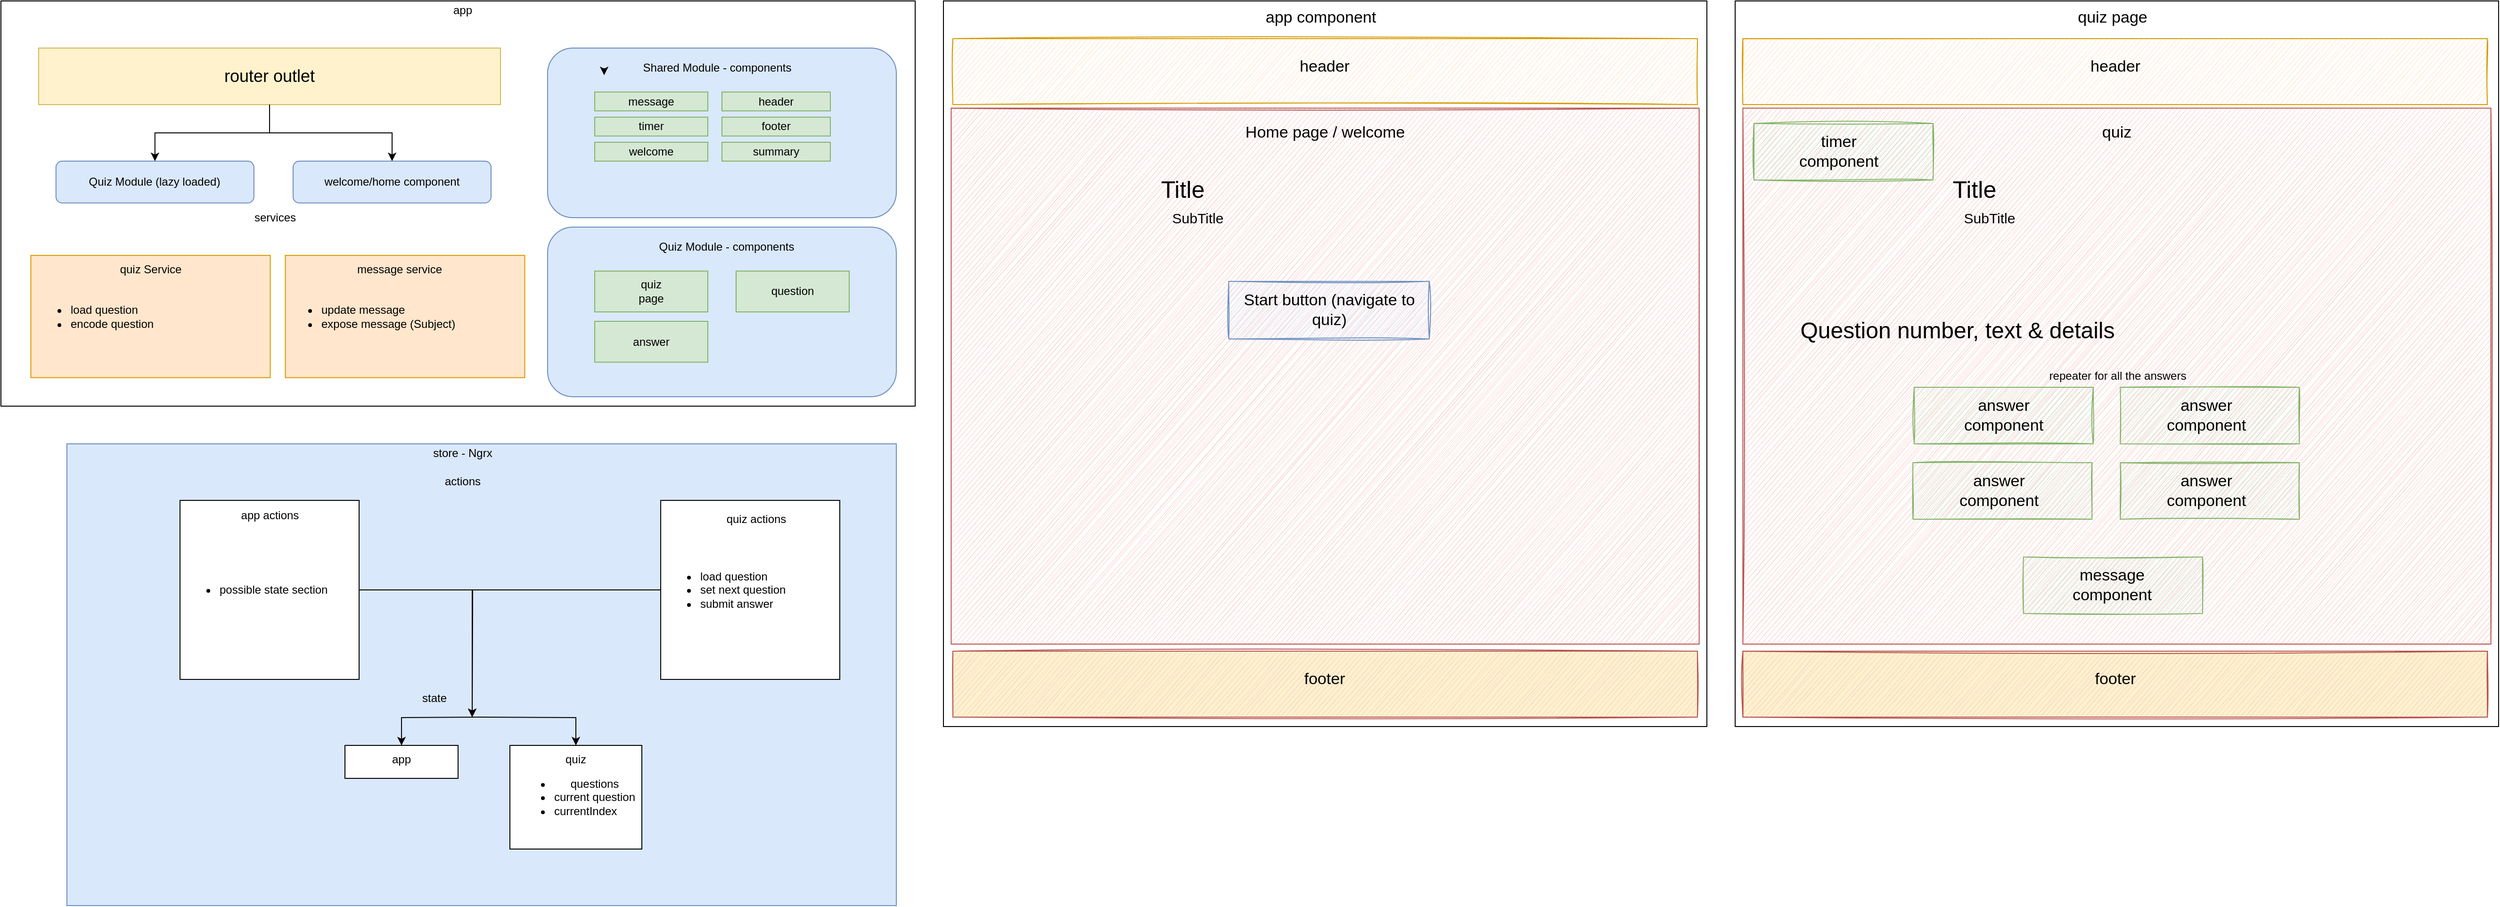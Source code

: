 <mxfile version="14.7.8" type="device"><diagram id="7IDnAE1AE5_DIvzTjNHR" name="Page-1"><mxGraphModel dx="2272" dy="762" grid="1" gridSize="10" guides="1" tooltips="1" connect="1" arrows="1" fold="1" page="1" pageScale="1" pageWidth="850" pageHeight="1100" math="0" shadow="0"><root><mxCell id="0"/><mxCell id="1" parent="0"/><mxCell id="HLIPiW0Z9GsjGsHsmknj-67" value="" style="rounded=0;whiteSpace=wrap;html=1;" parent="1" vertex="1"><mxGeometry x="-400" y="80" width="970" height="430" as="geometry"/></mxCell><mxCell id="HLIPiW0Z9GsjGsHsmknj-5" value="" style="group;" parent="1" vertex="1" connectable="0"><mxGeometry x="-351.59" y="270" width="480" height="220" as="geometry"/></mxCell><mxCell id="HLIPiW0Z9GsjGsHsmknj-15" value="" style="group" parent="HLIPiW0Z9GsjGsHsmknj-5" vertex="1" connectable="0"><mxGeometry x="-10" y="-4.882" width="490" height="224.882" as="geometry"/></mxCell><mxCell id="HLIPiW0Z9GsjGsHsmknj-14" value="" style="group" parent="HLIPiW0Z9GsjGsHsmknj-15" vertex="1" connectable="0"><mxGeometry x="20" y="4.438" width="210" height="44.386" as="geometry"/></mxCell><mxCell id="HLIPiW0Z9GsjGsHsmknj-3" value="" style="rounded=1;whiteSpace=wrap;html=1;fillColor=#dae8fc;strokeColor=#6c8ebf;" parent="HLIPiW0Z9GsjGsHsmknj-14" vertex="1"><mxGeometry y="-19.56" width="210" height="44.386" as="geometry"/></mxCell><mxCell id="HLIPiW0Z9GsjGsHsmknj-4" value="Quiz Module (lazy loaded)" style="text;html=1;strokeColor=none;fillColor=none;align=center;verticalAlign=middle;whiteSpace=wrap;rounded=0;" parent="HLIPiW0Z9GsjGsHsmknj-14" vertex="1"><mxGeometry x="25" y="-2.06" width="160" height="9.39" as="geometry"/></mxCell><mxCell id="HLIPiW0Z9GsjGsHsmknj-21" style="edgeStyle=orthogonalEdgeStyle;rounded=0;orthogonalLoop=1;jettySize=auto;html=1;exitX=0.5;exitY=1;exitDx=0;exitDy=0;" parent="HLIPiW0Z9GsjGsHsmknj-14" source="HLIPiW0Z9GsjGsHsmknj-3" target="HLIPiW0Z9GsjGsHsmknj-3" edge="1"><mxGeometry relative="1" as="geometry"/></mxCell><mxCell id="1PiOUQ-YnvjoG-aGpR5z-5" value="" style="group" parent="HLIPiW0Z9GsjGsHsmknj-15" vertex="1" connectable="0"><mxGeometry x="-10.91" y="84.88" width="266.73" height="129.76" as="geometry"/></mxCell><mxCell id="1PiOUQ-YnvjoG-aGpR5z-1" value="" style="rounded=0;whiteSpace=wrap;html=1;fillColor=#ffe6cc;strokeColor=#d79b00;" parent="1PiOUQ-YnvjoG-aGpR5z-5" vertex="1"><mxGeometry x="4.234" width="254.032" height="129.76" as="geometry"/></mxCell><mxCell id="1PiOUQ-YnvjoG-aGpR5z-2" value="quiz Service" style="text;html=1;strokeColor=none;fillColor=none;align=center;verticalAlign=middle;whiteSpace=wrap;rounded=0;" parent="1PiOUQ-YnvjoG-aGpR5z-5" vertex="1"><mxGeometry x="97.379" y="0.004" width="67.742" height="30.575" as="geometry"/></mxCell><mxCell id="dwVPCUFcWydupbnjgXND-13" value="&lt;ul&gt;&lt;li&gt;load question&lt;/li&gt;&lt;li&gt;encode question&lt;/li&gt;&lt;/ul&gt;" style="text;html=1;strokeColor=none;fillColor=none;align=left;verticalAlign=middle;whiteSpace=wrap;rounded=0;" parent="1PiOUQ-YnvjoG-aGpR5z-5" vertex="1"><mxGeometry x="4.23" y="49.596" width="262.5" height="30.575" as="geometry"/></mxCell><mxCell id="HLIPiW0Z9GsjGsHsmknj-2" value="app" style="text;html=1;strokeColor=none;fillColor=none;align=center;verticalAlign=middle;whiteSpace=wrap;rounded=0;" parent="1" vertex="1"><mxGeometry x="70" y="80" width="40" height="20" as="geometry"/></mxCell><mxCell id="HLIPiW0Z9GsjGsHsmknj-9" value="" style="group" parent="1" vertex="1" connectable="0"><mxGeometry x="280" y="140" width="270" height="530" as="geometry"/></mxCell><mxCell id="dwVPCUFcWydupbnjgXND-24" value="" style="group" parent="HLIPiW0Z9GsjGsHsmknj-9" vertex="1" connectable="0"><mxGeometry x="-100" y="-10" width="370" height="180" as="geometry"/></mxCell><mxCell id="HLIPiW0Z9GsjGsHsmknj-10" value="" style="rounded=1;whiteSpace=wrap;html=1;fillColor=#dae8fc;strokeColor=#6c8ebf;" parent="dwVPCUFcWydupbnjgXND-24" vertex="1"><mxGeometry width="370" height="180" as="geometry"/></mxCell><mxCell id="HLIPiW0Z9GsjGsHsmknj-11" value="Shared Module - components" style="text;html=1;strokeColor=none;fillColor=none;align=center;verticalAlign=middle;whiteSpace=wrap;rounded=0;" parent="dwVPCUFcWydupbnjgXND-24" vertex="1"><mxGeometry x="60" y="6.67" width="240" height="29.45" as="geometry"/></mxCell><mxCell id="dwVPCUFcWydupbnjgXND-14" value="header" style="rounded=0;whiteSpace=wrap;html=1;fillColor=#d5e8d4;strokeColor=#82b366;" parent="dwVPCUFcWydupbnjgXND-24" vertex="1"><mxGeometry x="185" y="46.667" width="115" height="20.0" as="geometry"/></mxCell><mxCell id="dwVPCUFcWydupbnjgXND-15" value="" style="group" parent="dwVPCUFcWydupbnjgXND-24" vertex="1" connectable="0"><mxGeometry x="50" y="46.667" width="120" height="20.0" as="geometry"/></mxCell><mxCell id="HLIPiW0Z9GsjGsHsmknj-31" value="" style="rounded=0;whiteSpace=wrap;html=1;fillColor=#d5e8d4;strokeColor=#82b366;" parent="dwVPCUFcWydupbnjgXND-15" vertex="1"><mxGeometry width="120" height="20.0" as="geometry"/></mxCell><mxCell id="HLIPiW0Z9GsjGsHsmknj-32" value="message" style="text;html=1;strokeColor=none;fillColor=none;align=center;verticalAlign=middle;whiteSpace=wrap;rounded=0;" parent="dwVPCUFcWydupbnjgXND-15" vertex="1"><mxGeometry x="40" y="6.667" width="40" height="6.667" as="geometry"/></mxCell><mxCell id="dwVPCUFcWydupbnjgXND-19" value="footer" style="rounded=0;whiteSpace=wrap;html=1;fillColor=#d5e8d4;strokeColor=#82b366;" parent="dwVPCUFcWydupbnjgXND-24" vertex="1"><mxGeometry x="185" y="73.333" width="115" height="20.0" as="geometry"/></mxCell><mxCell id="dwVPCUFcWydupbnjgXND-21" value="welcome" style="rounded=0;whiteSpace=wrap;html=1;fillColor=#d5e8d4;strokeColor=#82b366;" parent="dwVPCUFcWydupbnjgXND-24" vertex="1"><mxGeometry x="50" y="100" width="120" height="20.0" as="geometry"/></mxCell><mxCell id="dwVPCUFcWydupbnjgXND-20" value="summary" style="rounded=0;whiteSpace=wrap;html=1;fillColor=#d5e8d4;strokeColor=#82b366;" parent="dwVPCUFcWydupbnjgXND-24" vertex="1"><mxGeometry x="185" y="100" width="115" height="20.0" as="geometry"/></mxCell><mxCell id="dwVPCUFcWydupbnjgXND-23" value="" style="group" parent="dwVPCUFcWydupbnjgXND-24" vertex="1" connectable="0"><mxGeometry x="50" y="73.333" width="120" height="20.0" as="geometry"/></mxCell><mxCell id="HLIPiW0Z9GsjGsHsmknj-33" value="" style="rounded=0;whiteSpace=wrap;html=1;fillColor=#d5e8d4;strokeColor=#82b366;" parent="dwVPCUFcWydupbnjgXND-23" vertex="1"><mxGeometry width="120" height="20.0" as="geometry"/></mxCell><mxCell id="HLIPiW0Z9GsjGsHsmknj-34" value="timer" style="text;html=1;strokeColor=none;fillColor=none;align=center;verticalAlign=middle;whiteSpace=wrap;rounded=0;" parent="dwVPCUFcWydupbnjgXND-23" vertex="1"><mxGeometry x="40" y="3.333" width="40" height="13.333" as="geometry"/></mxCell><mxCell id="rU3rTiMseLukqDIAUTvH-39" style="edgeStyle=orthogonalEdgeStyle;rounded=0;orthogonalLoop=1;jettySize=auto;html=1;exitX=0;exitY=0.5;exitDx=0;exitDy=0;entryX=0;entryY=0.75;entryDx=0;entryDy=0;" edge="1" parent="dwVPCUFcWydupbnjgXND-24" source="HLIPiW0Z9GsjGsHsmknj-11" target="HLIPiW0Z9GsjGsHsmknj-11"><mxGeometry relative="1" as="geometry"/></mxCell><mxCell id="HLIPiW0Z9GsjGsHsmknj-18" value="" style="group" parent="1" vertex="1" connectable="0"><mxGeometry x="-360" y="130" width="490" height="60" as="geometry"/></mxCell><mxCell id="HLIPiW0Z9GsjGsHsmknj-16" value="" style="rounded=0;whiteSpace=wrap;html=1;fillColor=#fff2cc;strokeColor=#d6b656;" parent="HLIPiW0Z9GsjGsHsmknj-18" vertex="1"><mxGeometry width="490" height="60" as="geometry"/></mxCell><mxCell id="HLIPiW0Z9GsjGsHsmknj-17" value="&lt;font style=&quot;font-size: 18px&quot;&gt;router outlet&lt;/font&gt;" style="text;html=1;strokeColor=none;fillColor=none;align=center;verticalAlign=middle;whiteSpace=wrap;rounded=0;" parent="HLIPiW0Z9GsjGsHsmknj-18" vertex="1"><mxGeometry x="192.05" y="20" width="105.91" height="20" as="geometry"/></mxCell><mxCell id="HLIPiW0Z9GsjGsHsmknj-20" style="edgeStyle=orthogonalEdgeStyle;rounded=0;orthogonalLoop=1;jettySize=auto;html=1;exitX=0.5;exitY=1;exitDx=0;exitDy=0;entryX=0.5;entryY=0;entryDx=0;entryDy=0;" parent="1" source="HLIPiW0Z9GsjGsHsmknj-16" target="HLIPiW0Z9GsjGsHsmknj-3" edge="1"><mxGeometry relative="1" as="geometry"><mxPoint x="-267.5" y="215.118" as="targetPoint"/></mxGeometry></mxCell><mxCell id="HLIPiW0Z9GsjGsHsmknj-38" value="" style="rounded=0;whiteSpace=wrap;html=1;fillColor=#dae8fc;strokeColor=#6c8ebf;" parent="1" vertex="1"><mxGeometry x="-330" y="550" width="880" height="490" as="geometry"/></mxCell><mxCell id="HLIPiW0Z9GsjGsHsmknj-39" value="store - Ngrx" style="text;html=1;strokeColor=none;fillColor=none;align=center;verticalAlign=middle;whiteSpace=wrap;rounded=0;" parent="1" vertex="1"><mxGeometry x="20" y="550" width="140" height="20" as="geometry"/></mxCell><mxCell id="HLIPiW0Z9GsjGsHsmknj-41" value="" style="rounded=0;whiteSpace=wrap;html=1;" parent="1" vertex="1"><mxGeometry x="-35" y="870" width="120" height="35" as="geometry"/></mxCell><mxCell id="HLIPiW0Z9GsjGsHsmknj-42" value="&lt;ul&gt;&lt;li&gt;questions&lt;/li&gt;&lt;li style=&quot;text-align: left&quot;&gt;current question&lt;/li&gt;&lt;li style=&quot;text-align: left&quot;&gt;currentIndex&lt;/li&gt;&lt;/ul&gt;" style="rounded=0;whiteSpace=wrap;html=1;" parent="1" vertex="1"><mxGeometry x="140" y="870" width="140" height="110" as="geometry"/></mxCell><mxCell id="HLIPiW0Z9GsjGsHsmknj-46" style="edgeStyle=orthogonalEdgeStyle;rounded=0;orthogonalLoop=1;jettySize=auto;html=1;exitX=0.5;exitY=1;exitDx=0;exitDy=0;entryX=0.5;entryY=0;entryDx=0;entryDy=0;" parent="1" target="HLIPiW0Z9GsjGsHsmknj-41" edge="1"><mxGeometry relative="1" as="geometry"><mxPoint x="105" y="840" as="sourcePoint"/></mxGeometry></mxCell><mxCell id="HLIPiW0Z9GsjGsHsmknj-47" style="edgeStyle=orthogonalEdgeStyle;rounded=0;orthogonalLoop=1;jettySize=auto;html=1;exitX=0.5;exitY=1;exitDx=0;exitDy=0;entryX=0.5;entryY=0;entryDx=0;entryDy=0;" parent="1" target="HLIPiW0Z9GsjGsHsmknj-42" edge="1"><mxGeometry relative="1" as="geometry"><mxPoint x="105" y="840" as="sourcePoint"/></mxGeometry></mxCell><mxCell id="HLIPiW0Z9GsjGsHsmknj-61" value="quiz" style="text;html=1;strokeColor=none;fillColor=none;align=center;verticalAlign=middle;whiteSpace=wrap;rounded=0;" parent="1" vertex="1"><mxGeometry x="190" y="875" width="40" height="20" as="geometry"/></mxCell><mxCell id="HLIPiW0Z9GsjGsHsmknj-62" value="app" style="text;html=1;strokeColor=none;fillColor=none;align=center;verticalAlign=middle;whiteSpace=wrap;rounded=0;" parent="1" vertex="1"><mxGeometry x="5" y="875" width="40" height="20" as="geometry"/></mxCell><mxCell id="HLIPiW0Z9GsjGsHsmknj-72" value="" style="group" parent="1" vertex="1" connectable="0"><mxGeometry x="-210" y="580" width="700" height="220" as="geometry"/></mxCell><mxCell id="HLIPiW0Z9GsjGsHsmknj-54" value="actions" style="text;html=1;strokeColor=none;fillColor=none;align=center;verticalAlign=middle;whiteSpace=wrap;rounded=0;" parent="HLIPiW0Z9GsjGsHsmknj-72" vertex="1"><mxGeometry x="280" width="40" height="20" as="geometry"/></mxCell><mxCell id="HLIPiW0Z9GsjGsHsmknj-68" value="" style="group" parent="HLIPiW0Z9GsjGsHsmknj-72" vertex="1" connectable="0"><mxGeometry y="30" width="190" height="190" as="geometry"/></mxCell><mxCell id="HLIPiW0Z9GsjGsHsmknj-50" value="&lt;ul&gt;&lt;li&gt;possible state section&lt;/li&gt;&lt;/ul&gt;" style="whiteSpace=wrap;html=1;aspect=fixed;align=left;" parent="HLIPiW0Z9GsjGsHsmknj-68" vertex="1"><mxGeometry width="190" height="190" as="geometry"/></mxCell><mxCell id="HLIPiW0Z9GsjGsHsmknj-56" value="app actions" style="text;html=1;strokeColor=none;fillColor=none;align=center;verticalAlign=middle;whiteSpace=wrap;rounded=0;" parent="HLIPiW0Z9GsjGsHsmknj-68" vertex="1"><mxGeometry x="41.67" width="106.67" height="31.67" as="geometry"/></mxCell><mxCell id="HLIPiW0Z9GsjGsHsmknj-69" value="" style="group" parent="HLIPiW0Z9GsjGsHsmknj-72" vertex="1" connectable="0"><mxGeometry x="510" y="30" width="190" height="190" as="geometry"/></mxCell><mxCell id="HLIPiW0Z9GsjGsHsmknj-51" value="&lt;ul&gt;&lt;li&gt;load question&lt;/li&gt;&lt;li&gt;set next question&lt;/li&gt;&lt;li&gt;submit answer&lt;/li&gt;&lt;/ul&gt;" style="whiteSpace=wrap;html=1;aspect=fixed;align=left;verticalAlign=middle;" parent="HLIPiW0Z9GsjGsHsmknj-69" vertex="1"><mxGeometry width="190" height="190" as="geometry"/></mxCell><mxCell id="HLIPiW0Z9GsjGsHsmknj-57" value="quiz actions" style="text;html=1;strokeColor=none;fillColor=none;align=center;verticalAlign=middle;whiteSpace=wrap;rounded=0;" parent="HLIPiW0Z9GsjGsHsmknj-69" vertex="1"><mxGeometry x="53.33" y="10" width="96.67" height="20" as="geometry"/></mxCell><mxCell id="HLIPiW0Z9GsjGsHsmknj-75" style="edgeStyle=orthogonalEdgeStyle;rounded=0;orthogonalLoop=1;jettySize=auto;html=1;" parent="1" source="HLIPiW0Z9GsjGsHsmknj-50" edge="1"><mxGeometry relative="1" as="geometry"><mxPoint x="100" y="840" as="targetPoint"/></mxGeometry></mxCell><mxCell id="HLIPiW0Z9GsjGsHsmknj-78" style="edgeStyle=orthogonalEdgeStyle;rounded=0;orthogonalLoop=1;jettySize=auto;html=1;" parent="1" source="HLIPiW0Z9GsjGsHsmknj-51" edge="1"><mxGeometry relative="1" as="geometry"><mxPoint x="100" y="840" as="targetPoint"/><Array as="points"><mxPoint x="100" y="705"/></Array></mxGeometry></mxCell><mxCell id="dwVPCUFcWydupbnjgXND-8" value="" style="group" parent="1" vertex="1" connectable="0"><mxGeometry x="-102.5" y="349.998" width="262.5" height="129.76" as="geometry"/></mxCell><mxCell id="dwVPCUFcWydupbnjgXND-9" value="" style="rounded=0;whiteSpace=wrap;html=1;fillColor=#ffe6cc;strokeColor=#d79b00;" parent="dwVPCUFcWydupbnjgXND-8" vertex="1"><mxGeometry x="4.234" width="254.032" height="129.76" as="geometry"/></mxCell><mxCell id="dwVPCUFcWydupbnjgXND-10" value="message service" style="text;html=1;strokeColor=none;fillColor=none;align=center;verticalAlign=middle;whiteSpace=wrap;rounded=0;" parent="dwVPCUFcWydupbnjgXND-8" vertex="1"><mxGeometry x="60" width="130" height="30.57" as="geometry"/></mxCell><mxCell id="dwVPCUFcWydupbnjgXND-11" value="&lt;ul&gt;&lt;li&gt;update message&lt;/li&gt;&lt;li&gt;expose message (Subject)&lt;/li&gt;&lt;/ul&gt;" style="text;html=1;strokeColor=none;fillColor=none;align=left;verticalAlign=middle;whiteSpace=wrap;rounded=0;" parent="dwVPCUFcWydupbnjgXND-8" vertex="1"><mxGeometry y="49.596" width="262.5" height="30.575" as="geometry"/></mxCell><mxCell id="dwVPCUFcWydupbnjgXND-25" value="" style="group" parent="1" vertex="1" connectable="0"><mxGeometry x="180" y="320" width="370" height="180" as="geometry"/></mxCell><mxCell id="dwVPCUFcWydupbnjgXND-26" value="" style="rounded=1;whiteSpace=wrap;html=1;fillColor=#dae8fc;strokeColor=#6c8ebf;" parent="dwVPCUFcWydupbnjgXND-25" vertex="1"><mxGeometry width="370" height="180" as="geometry"/></mxCell><mxCell id="dwVPCUFcWydupbnjgXND-27" value="Quiz Module - components" style="text;html=1;strokeColor=none;fillColor=none;align=center;verticalAlign=middle;whiteSpace=wrap;rounded=0;" parent="dwVPCUFcWydupbnjgXND-25" vertex="1"><mxGeometry x="80" y="6.67" width="220" height="29.45" as="geometry"/></mxCell><mxCell id="dwVPCUFcWydupbnjgXND-29" value="" style="group" parent="dwVPCUFcWydupbnjgXND-25" vertex="1" connectable="0"><mxGeometry x="50" y="46.67" width="120" height="43.33" as="geometry"/></mxCell><mxCell id="dwVPCUFcWydupbnjgXND-30" value="" style="rounded=0;whiteSpace=wrap;html=1;fillColor=#d5e8d4;strokeColor=#82b366;" parent="dwVPCUFcWydupbnjgXND-29" vertex="1"><mxGeometry width="120" height="43.33" as="geometry"/></mxCell><mxCell id="dwVPCUFcWydupbnjgXND-31" value="quiz page" style="text;html=1;strokeColor=none;fillColor=none;align=center;verticalAlign=middle;whiteSpace=wrap;rounded=0;" parent="dwVPCUFcWydupbnjgXND-29" vertex="1"><mxGeometry x="40" y="14.443" width="40" height="14.443" as="geometry"/></mxCell><mxCell id="dwVPCUFcWydupbnjgXND-38" value="" style="group" parent="dwVPCUFcWydupbnjgXND-25" vertex="1" connectable="0"><mxGeometry x="50" y="100" width="120" height="43.33" as="geometry"/></mxCell><mxCell id="dwVPCUFcWydupbnjgXND-39" value="" style="rounded=0;whiteSpace=wrap;html=1;fillColor=#d5e8d4;strokeColor=#82b366;" parent="dwVPCUFcWydupbnjgXND-38" vertex="1"><mxGeometry width="120" height="43.33" as="geometry"/></mxCell><mxCell id="dwVPCUFcWydupbnjgXND-40" value="answer" style="text;html=1;strokeColor=none;fillColor=none;align=center;verticalAlign=middle;whiteSpace=wrap;rounded=0;" parent="dwVPCUFcWydupbnjgXND-38" vertex="1"><mxGeometry x="40" y="14.443" width="40" height="14.443" as="geometry"/></mxCell><mxCell id="dwVPCUFcWydupbnjgXND-42" value="" style="rounded=0;whiteSpace=wrap;html=1;fillColor=#d5e8d4;strokeColor=#82b366;" parent="dwVPCUFcWydupbnjgXND-25" vertex="1"><mxGeometry x="200" y="46.67" width="120" height="43.33" as="geometry"/></mxCell><mxCell id="dwVPCUFcWydupbnjgXND-41" value="" style="group" parent="dwVPCUFcWydupbnjgXND-25" vertex="1" connectable="0"><mxGeometry x="185" y="56.67" width="120" height="43.33" as="geometry"/></mxCell><mxCell id="dwVPCUFcWydupbnjgXND-43" value="question" style="text;html=1;strokeColor=none;fillColor=none;align=center;verticalAlign=middle;whiteSpace=wrap;rounded=0;" parent="dwVPCUFcWydupbnjgXND-41" vertex="1"><mxGeometry x="55" y="4.443" width="40" height="14.443" as="geometry"/></mxCell><mxCell id="dwVPCUFcWydupbnjgXND-44" value="state" style="text;html=1;strokeColor=none;fillColor=none;align=center;verticalAlign=middle;whiteSpace=wrap;rounded=0;" parent="1" vertex="1"><mxGeometry x="40" y="810" width="40" height="20" as="geometry"/></mxCell><mxCell id="rU3rTiMseLukqDIAUTvH-37" value="welcome/home component" style="rounded=1;whiteSpace=wrap;html=1;fillColor=#dae8fc;strokeColor=#6c8ebf;" vertex="1" parent="1"><mxGeometry x="-90.0" y="249.996" width="210" height="44.386" as="geometry"/></mxCell><mxCell id="rU3rTiMseLukqDIAUTvH-38" style="edgeStyle=orthogonalEdgeStyle;rounded=0;orthogonalLoop=1;jettySize=auto;html=1;exitX=0.5;exitY=1;exitDx=0;exitDy=0;entryX=0.5;entryY=0;entryDx=0;entryDy=0;" edge="1" parent="1" source="HLIPiW0Z9GsjGsHsmknj-16" target="rU3rTiMseLukqDIAUTvH-37"><mxGeometry relative="1" as="geometry"/></mxCell><mxCell id="rU3rTiMseLukqDIAUTvH-40" value="services" style="text;html=1;strokeColor=none;fillColor=none;align=center;verticalAlign=middle;whiteSpace=wrap;rounded=0;" vertex="1" parent="1"><mxGeometry x="-129.09" y="300" width="40" height="20" as="geometry"/></mxCell><mxCell id="rU3rTiMseLukqDIAUTvH-43" value="" style="group" vertex="1" connectable="0" parent="1"><mxGeometry x="600" y="80" width="1650" height="770" as="geometry"/></mxCell><mxCell id="rU3rTiMseLukqDIAUTvH-41" value="" style="group" vertex="1" connectable="0" parent="rU3rTiMseLukqDIAUTvH-43"><mxGeometry x="840" width="810" height="770" as="geometry"/></mxCell><mxCell id="HLIPiW0Z9GsjGsHsmknj-97" value="" style="group" parent="rU3rTiMseLukqDIAUTvH-41" vertex="1" connectable="0"><mxGeometry x="230" y="210" width="190" height="60" as="geometry"/></mxCell><mxCell id="HLIPiW0Z9GsjGsHsmknj-99" value="..." style="text;html=1;strokeColor=none;fillColor=none;align=center;verticalAlign=middle;whiteSpace=wrap;rounded=0;sketch=1;fontSize=17;" parent="HLIPiW0Z9GsjGsHsmknj-97" vertex="1"><mxGeometry x="30" y="20" width="120" height="20" as="geometry"/></mxCell><mxCell id="rU3rTiMseLukqDIAUTvH-2" value="" style="group" vertex="1" connectable="0" parent="rU3rTiMseLukqDIAUTvH-41"><mxGeometry width="810" height="770" as="geometry"/></mxCell><mxCell id="rU3rTiMseLukqDIAUTvH-3" value="" style="rounded=0;whiteSpace=wrap;html=1;fontSize=17;" vertex="1" parent="rU3rTiMseLukqDIAUTvH-2"><mxGeometry width="810" height="770" as="geometry"/></mxCell><mxCell id="rU3rTiMseLukqDIAUTvH-4" value="quiz page" style="text;html=1;strokeColor=none;fillColor=none;align=center;verticalAlign=middle;whiteSpace=wrap;rounded=0;sketch=1;fontSize=17;" vertex="1" parent="rU3rTiMseLukqDIAUTvH-2"><mxGeometry x="323.182" y="8.75" width="155.455" height="17.5" as="geometry"/></mxCell><mxCell id="rU3rTiMseLukqDIAUTvH-5" value="" style="rounded=0;whiteSpace=wrap;html=1;sketch=1;fontSize=17;fillColor=#f8cecc;strokeColor=#b85450;" vertex="1" parent="rU3rTiMseLukqDIAUTvH-2"><mxGeometry x="8.182" y="113.75" width="793.636" height="568.75" as="geometry"/></mxCell><mxCell id="rU3rTiMseLukqDIAUTvH-6" value="quiz" style="text;html=1;strokeColor=none;fillColor=none;align=center;verticalAlign=middle;whiteSpace=wrap;rounded=0;sketch=1;fontSize=17;" vertex="1" parent="rU3rTiMseLukqDIAUTvH-2"><mxGeometry x="274.091" y="131.25" width="261.818" height="17.5" as="geometry"/></mxCell><mxCell id="rU3rTiMseLukqDIAUTvH-8" value="&lt;font style=&quot;font-size: 25px&quot;&gt;Title&lt;/font&gt;" style="text;html=1;strokeColor=none;fillColor=none;align=center;verticalAlign=middle;whiteSpace=wrap;rounded=0;" vertex="1" parent="rU3rTiMseLukqDIAUTvH-2"><mxGeometry x="212.727" y="179.375" width="81.818" height="39.375" as="geometry"/></mxCell><mxCell id="rU3rTiMseLukqDIAUTvH-9" value="&lt;font style=&quot;font-size: 15px&quot;&gt;SubTitle&lt;/font&gt;" style="text;html=1;strokeColor=none;fillColor=none;align=center;verticalAlign=middle;whiteSpace=wrap;rounded=0;" vertex="1" parent="rU3rTiMseLukqDIAUTvH-2"><mxGeometry x="229.091" y="210" width="81.818" height="39.375" as="geometry"/></mxCell><mxCell id="rU3rTiMseLukqDIAUTvH-10" value="" style="group" vertex="1" connectable="0" parent="rU3rTiMseLukqDIAUTvH-2"><mxGeometry x="8.18" y="40" width="790" height="70" as="geometry"/></mxCell><mxCell id="rU3rTiMseLukqDIAUTvH-11" value="" style="rounded=0;whiteSpace=wrap;html=1;sketch=1;fontSize=17;fillColor=#ffe6cc;strokeColor=#d79b00;" vertex="1" parent="rU3rTiMseLukqDIAUTvH-10"><mxGeometry width="790" height="70" as="geometry"/></mxCell><mxCell id="rU3rTiMseLukqDIAUTvH-12" value="header" style="text;html=1;strokeColor=none;fillColor=none;align=center;verticalAlign=middle;whiteSpace=wrap;rounded=0;sketch=1;fontSize=17;" vertex="1" parent="rU3rTiMseLukqDIAUTvH-10"><mxGeometry x="309.485" y="20" width="171.031" height="20" as="geometry"/></mxCell><mxCell id="rU3rTiMseLukqDIAUTvH-13" value="" style="group;fillColor=#fff2cc;strokeColor=#d6b656;" vertex="1" connectable="0" parent="rU3rTiMseLukqDIAUTvH-2"><mxGeometry x="8.18" y="690" width="790" height="70" as="geometry"/></mxCell><mxCell id="rU3rTiMseLukqDIAUTvH-14" value="" style="rounded=0;whiteSpace=wrap;html=1;sketch=1;fontSize=17;fillColor=#f8cecc;strokeColor=#b85450;" vertex="1" parent="rU3rTiMseLukqDIAUTvH-13"><mxGeometry width="790" height="70" as="geometry"/></mxCell><mxCell id="rU3rTiMseLukqDIAUTvH-15" value="footer" style="text;html=1;strokeColor=none;fillColor=none;align=center;verticalAlign=middle;whiteSpace=wrap;rounded=0;sketch=1;fontSize=17;" vertex="1" parent="rU3rTiMseLukqDIAUTvH-13"><mxGeometry x="309.485" y="20" width="171.031" height="20" as="geometry"/></mxCell><mxCell id="rU3rTiMseLukqDIAUTvH-16" value="" style="group" vertex="1" connectable="0" parent="rU3rTiMseLukqDIAUTvH-2"><mxGeometry x="20" y="130" width="190" height="60" as="geometry"/></mxCell><mxCell id="rU3rTiMseLukqDIAUTvH-17" value="" style="rounded=0;whiteSpace=wrap;html=1;sketch=1;fontSize=17;fillColor=#d5e8d4;strokeColor=#82b366;" vertex="1" parent="rU3rTiMseLukqDIAUTvH-16"><mxGeometry width="190" height="60" as="geometry"/></mxCell><mxCell id="rU3rTiMseLukqDIAUTvH-18" value="timer&lt;br&gt;component" style="text;html=1;strokeColor=none;fillColor=none;align=center;verticalAlign=middle;whiteSpace=wrap;rounded=0;sketch=1;fontSize=17;" vertex="1" parent="rU3rTiMseLukqDIAUTvH-16"><mxGeometry x="30" y="20" width="120" height="20" as="geometry"/></mxCell><mxCell id="rU3rTiMseLukqDIAUTvH-26" value="" style="group" vertex="1" connectable="0" parent="rU3rTiMseLukqDIAUTvH-2"><mxGeometry x="410.0" y="490" width="190" height="60" as="geometry"/></mxCell><mxCell id="rU3rTiMseLukqDIAUTvH-31" value="" style="group" vertex="1" connectable="0" parent="rU3rTiMseLukqDIAUTvH-26"><mxGeometry x="-1.36" width="190" height="60" as="geometry"/></mxCell><mxCell id="rU3rTiMseLukqDIAUTvH-32" value="" style="group" vertex="1" connectable="0" parent="rU3rTiMseLukqDIAUTvH-31"><mxGeometry width="190" height="60" as="geometry"/></mxCell><mxCell id="rU3rTiMseLukqDIAUTvH-27" value="" style="rounded=0;whiteSpace=wrap;html=1;sketch=1;fontSize=17;fillColor=#d5e8d4;strokeColor=#82b366;" vertex="1" parent="rU3rTiMseLukqDIAUTvH-32"><mxGeometry width="190" height="60" as="geometry"/></mxCell><mxCell id="rU3rTiMseLukqDIAUTvH-28" value="answer &lt;br&gt;component" style="text;html=1;strokeColor=none;fillColor=none;align=center;verticalAlign=middle;whiteSpace=wrap;rounded=0;sketch=1;fontSize=17;" vertex="1" parent="rU3rTiMseLukqDIAUTvH-32"><mxGeometry x="31.36" y="20" width="120" height="20" as="geometry"/></mxCell><mxCell id="HLIPiW0Z9GsjGsHsmknj-95" value="" style="rounded=0;whiteSpace=wrap;html=1;sketch=1;fontSize=17;fillColor=#d5e8d4;strokeColor=#82b366;" parent="rU3rTiMseLukqDIAUTvH-2" vertex="1"><mxGeometry x="190.0" y="410" width="190" height="60" as="geometry"/></mxCell><mxCell id="rU3rTiMseLukqDIAUTvH-20" value="" style="group" vertex="1" connectable="0" parent="rU3rTiMseLukqDIAUTvH-2"><mxGeometry x="190.0" y="490" width="190" height="60" as="geometry"/></mxCell><mxCell id="rU3rTiMseLukqDIAUTvH-21" value="" style="rounded=0;whiteSpace=wrap;html=1;sketch=1;fontSize=17;fillColor=#d5e8d4;strokeColor=#82b366;" vertex="1" parent="rU3rTiMseLukqDIAUTvH-20"><mxGeometry x="-1.36" width="190" height="60" as="geometry"/></mxCell><mxCell id="rU3rTiMseLukqDIAUTvH-22" value="answer &lt;br&gt;component" style="text;html=1;strokeColor=none;fillColor=none;align=center;verticalAlign=middle;whiteSpace=wrap;rounded=0;sketch=1;fontSize=17;" vertex="1" parent="rU3rTiMseLukqDIAUTvH-20"><mxGeometry x="30" y="20" width="120" height="20" as="geometry"/></mxCell><mxCell id="rU3rTiMseLukqDIAUTvH-29" value="&lt;font style=&quot;font-size: 24px&quot;&gt;Question number, text &amp;amp; details&lt;/font&gt;" style="text;html=1;strokeColor=none;fillColor=none;align=center;verticalAlign=middle;whiteSpace=wrap;rounded=0;" vertex="1" parent="rU3rTiMseLukqDIAUTvH-2"><mxGeometry x="56.36" y="340" width="360" height="20" as="geometry"/></mxCell><mxCell id="rU3rTiMseLukqDIAUTvH-30" value="repeater for all the answers" style="text;html=1;strokeColor=none;fillColor=none;align=center;verticalAlign=middle;whiteSpace=wrap;rounded=0;" vertex="1" parent="rU3rTiMseLukqDIAUTvH-2"><mxGeometry x="310.91" y="388.13" width="190" height="20" as="geometry"/></mxCell><mxCell id="rU3rTiMseLukqDIAUTvH-34" value="" style="rounded=0;whiteSpace=wrap;html=1;sketch=1;fontSize=17;fillColor=#d5e8d4;strokeColor=#82b366;" vertex="1" parent="rU3rTiMseLukqDIAUTvH-2"><mxGeometry x="305.91" y="590" width="190" height="60" as="geometry"/></mxCell><mxCell id="HLIPiW0Z9GsjGsHsmknj-96" value="answer &lt;br&gt;component" style="text;html=1;strokeColor=none;fillColor=none;align=center;verticalAlign=middle;whiteSpace=wrap;rounded=0;sketch=1;fontSize=17;" parent="rU3rTiMseLukqDIAUTvH-2" vertex="1"><mxGeometry x="225.0" y="430" width="120" height="20" as="geometry"/></mxCell><mxCell id="rU3rTiMseLukqDIAUTvH-23" value="" style="group" vertex="1" connectable="0" parent="rU3rTiMseLukqDIAUTvH-2"><mxGeometry x="410.0" y="410" width="190" height="60" as="geometry"/></mxCell><mxCell id="rU3rTiMseLukqDIAUTvH-24" value="" style="rounded=0;whiteSpace=wrap;html=1;sketch=1;fontSize=17;fillColor=#d5e8d4;strokeColor=#82b366;" vertex="1" parent="rU3rTiMseLukqDIAUTvH-23"><mxGeometry x="-1.36" width="190" height="60" as="geometry"/></mxCell><mxCell id="rU3rTiMseLukqDIAUTvH-25" value="answer &lt;br&gt;component" style="text;html=1;strokeColor=none;fillColor=none;align=center;verticalAlign=middle;whiteSpace=wrap;rounded=0;sketch=1;fontSize=17;" vertex="1" parent="rU3rTiMseLukqDIAUTvH-23"><mxGeometry x="30" y="20" width="120" height="20" as="geometry"/></mxCell><mxCell id="rU3rTiMseLukqDIAUTvH-35" value="message&lt;br&gt;component" style="text;html=1;strokeColor=none;fillColor=none;align=center;verticalAlign=middle;whiteSpace=wrap;rounded=0;sketch=1;fontSize=17;" vertex="1" parent="rU3rTiMseLukqDIAUTvH-2"><mxGeometry x="340" y="610" width="120" height="20" as="geometry"/></mxCell><mxCell id="rU3rTiMseLukqDIAUTvH-42" value="" style="group" vertex="1" connectable="0" parent="rU3rTiMseLukqDIAUTvH-43"><mxGeometry width="810" height="770" as="geometry"/></mxCell><mxCell id="rU3rTiMseLukqDIAUTvH-1" value="" style="group" vertex="1" connectable="0" parent="rU3rTiMseLukqDIAUTvH-42"><mxGeometry width="810" height="770" as="geometry"/></mxCell><mxCell id="HLIPiW0Z9GsjGsHsmknj-81" value="" style="rounded=0;whiteSpace=wrap;html=1;fontSize=17;" parent="rU3rTiMseLukqDIAUTvH-1" vertex="1"><mxGeometry width="810" height="770" as="geometry"/></mxCell><mxCell id="HLIPiW0Z9GsjGsHsmknj-84" value="app component" style="text;html=1;strokeColor=none;fillColor=none;align=center;verticalAlign=middle;whiteSpace=wrap;rounded=0;sketch=1;fontSize=17;" parent="rU3rTiMseLukqDIAUTvH-1" vertex="1"><mxGeometry x="323.182" y="8.75" width="155.455" height="17.5" as="geometry"/></mxCell><mxCell id="HLIPiW0Z9GsjGsHsmknj-108" value="" style="rounded=0;whiteSpace=wrap;html=1;sketch=1;fontSize=17;fillColor=#f8cecc;strokeColor=#b85450;" parent="rU3rTiMseLukqDIAUTvH-1" vertex="1"><mxGeometry x="8.182" y="113.75" width="793.636" height="568.75" as="geometry"/></mxCell><mxCell id="HLIPiW0Z9GsjGsHsmknj-111" value="Home page / welcome" style="text;html=1;strokeColor=none;fillColor=none;align=center;verticalAlign=middle;whiteSpace=wrap;rounded=0;sketch=1;fontSize=17;" parent="rU3rTiMseLukqDIAUTvH-1" vertex="1"><mxGeometry x="274.091" y="131.25" width="261.818" height="17.5" as="geometry"/></mxCell><mxCell id="HLIPiW0Z9GsjGsHsmknj-98" value="Start button (navigate to quiz)" style="rounded=0;whiteSpace=wrap;html=1;sketch=1;fontSize=17;fillColor=#dae8fc;strokeColor=#6c8ebf;" parent="rU3rTiMseLukqDIAUTvH-1" vertex="1"><mxGeometry x="302.727" y="297.5" width="212.727" height="61.25" as="geometry"/></mxCell><mxCell id="dwVPCUFcWydupbnjgXND-6" value="&lt;font style=&quot;font-size: 25px&quot;&gt;Title&lt;/font&gt;" style="text;html=1;strokeColor=none;fillColor=none;align=center;verticalAlign=middle;whiteSpace=wrap;rounded=0;" parent="rU3rTiMseLukqDIAUTvH-1" vertex="1"><mxGeometry x="212.727" y="179.375" width="81.818" height="39.375" as="geometry"/></mxCell><mxCell id="dwVPCUFcWydupbnjgXND-7" value="&lt;font style=&quot;font-size: 15px&quot;&gt;SubTitle&lt;/font&gt;" style="text;html=1;strokeColor=none;fillColor=none;align=center;verticalAlign=middle;whiteSpace=wrap;rounded=0;" parent="rU3rTiMseLukqDIAUTvH-1" vertex="1"><mxGeometry x="229.091" y="210" width="81.818" height="39.375" as="geometry"/></mxCell><mxCell id="dwVPCUFcWydupbnjgXND-2" value="" style="group;fillColor=#fff2cc;strokeColor=#d6b656;" parent="rU3rTiMseLukqDIAUTvH-42" vertex="1" connectable="0"><mxGeometry x="10" y="690" width="790" height="70" as="geometry"/></mxCell><mxCell id="dwVPCUFcWydupbnjgXND-3" value="" style="rounded=0;whiteSpace=wrap;html=1;sketch=1;fontSize=17;fillColor=#f8cecc;strokeColor=#b85450;" parent="dwVPCUFcWydupbnjgXND-2" vertex="1"><mxGeometry width="790" height="70" as="geometry"/></mxCell><mxCell id="dwVPCUFcWydupbnjgXND-4" value="footer" style="text;html=1;strokeColor=none;fillColor=none;align=center;verticalAlign=middle;whiteSpace=wrap;rounded=0;sketch=1;fontSize=17;" parent="dwVPCUFcWydupbnjgXND-2" vertex="1"><mxGeometry x="309.485" y="20" width="171.031" height="20" as="geometry"/></mxCell><mxCell id="dwVPCUFcWydupbnjgXND-1" value="" style="group" parent="rU3rTiMseLukqDIAUTvH-42" vertex="1" connectable="0"><mxGeometry x="10" y="40" width="790" height="70" as="geometry"/></mxCell><mxCell id="HLIPiW0Z9GsjGsHsmknj-104" value="" style="rounded=0;whiteSpace=wrap;html=1;sketch=1;fontSize=17;fillColor=#ffe6cc;strokeColor=#d79b00;" parent="dwVPCUFcWydupbnjgXND-1" vertex="1"><mxGeometry width="790" height="70" as="geometry"/></mxCell><mxCell id="HLIPiW0Z9GsjGsHsmknj-105" value="header" style="text;html=1;strokeColor=none;fillColor=none;align=center;verticalAlign=middle;whiteSpace=wrap;rounded=0;sketch=1;fontSize=17;" parent="dwVPCUFcWydupbnjgXND-1" vertex="1"><mxGeometry x="309.485" y="20" width="171.031" height="20" as="geometry"/></mxCell></root></mxGraphModel></diagram></mxfile>